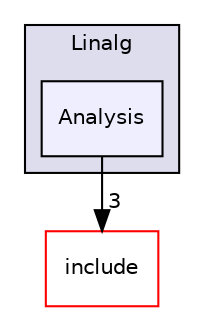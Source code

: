 digraph "lib/Dialect/Linalg/Analysis" {
  bgcolor=transparent;
  compound=true
  node [ fontsize="10", fontname="Helvetica"];
  edge [ labelfontsize="10", labelfontname="Helvetica"];
  subgraph clusterdir_8edb792440615361a0811a7329611599 {
    graph [ bgcolor="#ddddee", pencolor="black", label="Linalg" fontname="Helvetica", fontsize="10", URL="dir_8edb792440615361a0811a7329611599.html"]
  dir_8260bf7fb4257e5f280b45ef11ebb1e5 [shape=box, label="Analysis", style="filled", fillcolor="#eeeeff", pencolor="black", URL="dir_8260bf7fb4257e5f280b45ef11ebb1e5.html"];
  }
  dir_d44c64559bbebec7f509842c48db8b23 [shape=box label="include" color="red" URL="dir_d44c64559bbebec7f509842c48db8b23.html"];
  dir_8260bf7fb4257e5f280b45ef11ebb1e5->dir_d44c64559bbebec7f509842c48db8b23 [headlabel="3", labeldistance=1.5 headhref="dir_000083_000000.html"];
}
